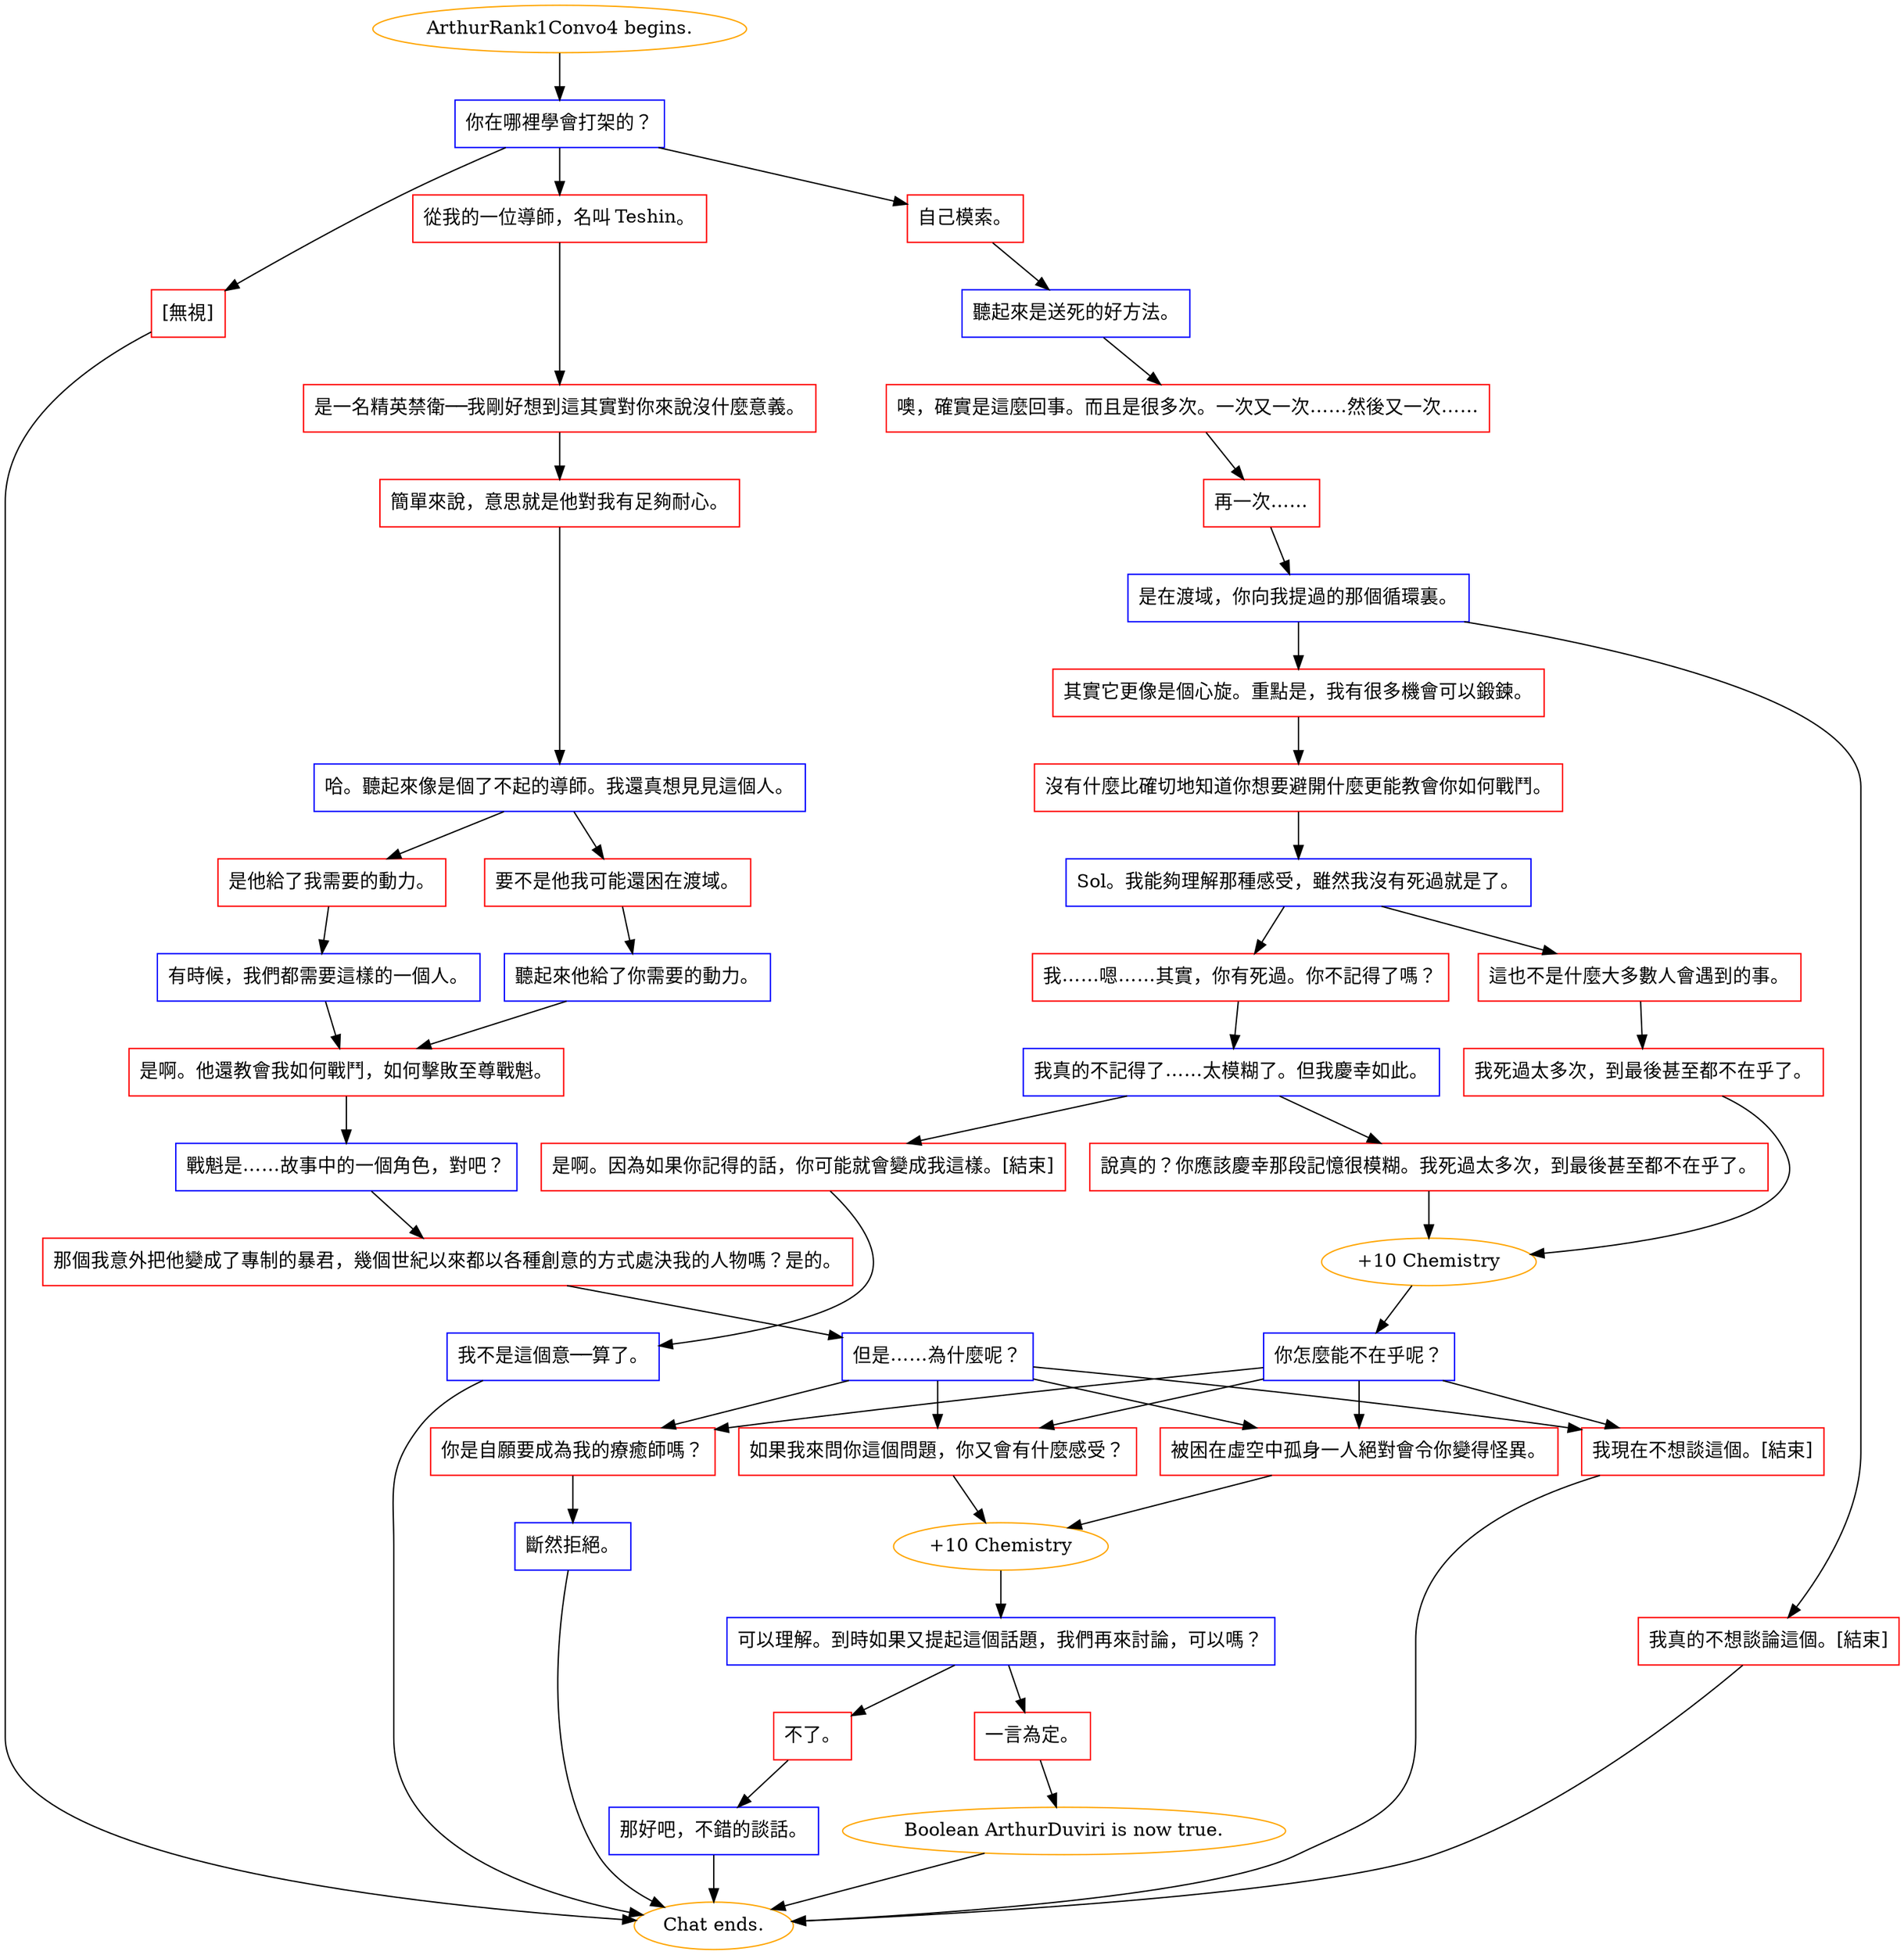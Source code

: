 digraph {
	"ArthurRank1Convo4 begins." [color=orange];
		"ArthurRank1Convo4 begins." -> j4114065576;
	j4114065576 [label="你在哪裡學會打架的？",shape=box,color=blue];
		j4114065576 -> j2818974169;
		j4114065576 -> j3118987229;
		j4114065576 -> j3102889003;
	j2818974169 [label="自己模索。",shape=box,color=red];
		j2818974169 -> j556906362;
	j3118987229 [label="從我的一位導師，名叫 Teshin。",shape=box,color=red];
		j3118987229 -> j2262184071;
	j3102889003 [label="[無視]",shape=box,color=red];
		j3102889003 -> "Chat ends.";
	j556906362 [label="聽起來是送死的好方法。",shape=box,color=blue];
		j556906362 -> j2922818406;
	j2262184071 [label="是一名精英禁衛──我剛好想到這其實對你來說沒什麼意義。",shape=box,color=red];
		j2262184071 -> j1787673161;
	"Chat ends." [color=orange];
	j2922818406 [label="噢，確實是這麼回事。而且是很多次。一次又一次……然後又一次……",shape=box,color=red];
		j2922818406 -> j2812994187;
	j1787673161 [label="簡單來說，意思就是他對我有足夠耐心。",shape=box,color=red];
		j1787673161 -> j1086197339;
	j2812994187 [label="再一次……",shape=box,color=red];
		j2812994187 -> j2258984910;
	j1086197339 [label="哈。聽起來像是個了不起的導師。我還真想見見這個人。",shape=box,color=blue];
		j1086197339 -> j1858360344;
		j1086197339 -> j205645481;
	j2258984910 [label="是在渡域，你向我提過的那個循環裏。",shape=box,color=blue];
		j2258984910 -> j1109932398;
		j2258984910 -> j3844735913;
	j1858360344 [label="要不是他我可能還困在渡域。",shape=box,color=red];
		j1858360344 -> j1106514689;
	j205645481 [label="是他給了我需要的動力。",shape=box,color=red];
		j205645481 -> j916656532;
	j1109932398 [label="其實它更像是個心旋。重點是，我有很多機會可以鍛鍊。",shape=box,color=red];
		j1109932398 -> j1334460121;
	j3844735913 [label="我真的不想談論這個。[結束]",shape=box,color=red];
		j3844735913 -> "Chat ends.";
	j1106514689 [label="聽起來他給了你需要的動力。",shape=box,color=blue];
		j1106514689 -> j2257260543;
	j916656532 [label="有時候，我們都需要這樣的一個人。",shape=box,color=blue];
		j916656532 -> j2257260543;
	j1334460121 [label="沒有什麼比確切地知道你想要避開什麼更能教會你如何戰鬥。",shape=box,color=red];
		j1334460121 -> j2539209489;
	j2257260543 [label="是啊。他還教會我如何戰鬥，如何擊敗至尊戰魁。",shape=box,color=red];
		j2257260543 -> j793728550;
	j2539209489 [label="Sol。我能夠理解那種感受，雖然我沒有死過就是了。",shape=box,color=blue];
		j2539209489 -> j1309862428;
		j2539209489 -> j4152140874;
	j793728550 [label="戰魁是……故事中的一個角色，對吧？",shape=box,color=blue];
		j793728550 -> j804783656;
	j1309862428 [label="我……嗯……其實，你有死過。你不記得了嗎？",shape=box,color=red];
		j1309862428 -> j2472772208;
	j4152140874 [label="這也不是什麼大多數人會遇到的事。",shape=box,color=red];
		j4152140874 -> j4035313700;
	j804783656 [label="那個我意外把他變成了專制的暴君，幾個世紀以來都以各種創意的方式處決我的人物嗎？是的。",shape=box,color=red];
		j804783656 -> j2872421060;
	j2472772208 [label="我真的不記得了……太模糊了。但我慶幸如此。",shape=box,color=blue];
		j2472772208 -> j464413872;
		j2472772208 -> j3763192833;
	j4035313700 [label="我死過太多次，到最後甚至都不在乎了。",shape=box,color=red];
		j4035313700 -> j3125812211;
	j2872421060 [label="但是……為什麼呢？",shape=box,color=blue];
		j2872421060 -> j4131830782;
		j2872421060 -> j3550759788;
		j2872421060 -> j3457821690;
		j2872421060 -> j837772446;
	j464413872 [label="是啊。因為如果你記得的話，你可能就會變成我這樣。[結束]",shape=box,color=red];
		j464413872 -> j3925058337;
	j3763192833 [label="說真的？你應該慶幸那段記憶很模糊。我死過太多次，到最後甚至都不在乎了。",shape=box,color=red];
		j3763192833 -> j3125812211;
	j3125812211 [label="+10 Chemistry",color=orange];
		j3125812211 -> j2098441792;
	j4131830782 [label="如果我來問你這個問題，你又會有什麼感受？",shape=box,color=red];
		j4131830782 -> j3279885968;
	j3550759788 [label="你是自願要成為我的療癒師嗎？",shape=box,color=red];
		j3550759788 -> j3687872670;
	j3457821690 [label="被困在虛空中孤身一人絕對會令你變得怪異。",shape=box,color=red];
		j3457821690 -> j3279885968;
	j837772446 [label="我現在不想談這個。[結束]",shape=box,color=red];
		j837772446 -> "Chat ends.";
	j3925058337 [label="我不是這個意──算了。",shape=box,color=blue];
		j3925058337 -> "Chat ends.";
	j2098441792 [label="你怎麼能不在乎呢？",shape=box,color=blue];
		j2098441792 -> j4131830782;
		j2098441792 -> j3550759788;
		j2098441792 -> j3457821690;
		j2098441792 -> j837772446;
	j3279885968 [label="+10 Chemistry",color=orange];
		j3279885968 -> j2884921611;
	j3687872670 [label="斷然拒絕。",shape=box,color=blue];
		j3687872670 -> "Chat ends.";
	j2884921611 [label="可以理解。到時如果又提起這個話題，我們再來討論，可以嗎？",shape=box,color=blue];
		j2884921611 -> j3700435194;
		j2884921611 -> j4270585716;
	j3700435194 [label="一言為定。",shape=box,color=red];
		j3700435194 -> j1992354670;
	j4270585716 [label="不了。",shape=box,color=red];
		j4270585716 -> j642768806;
	j1992354670 [label="Boolean ArthurDuviri is now true.",color=orange];
		j1992354670 -> "Chat ends.";
	j642768806 [label="那好吧，不錯的談話。",shape=box,color=blue];
		j642768806 -> "Chat ends.";
}